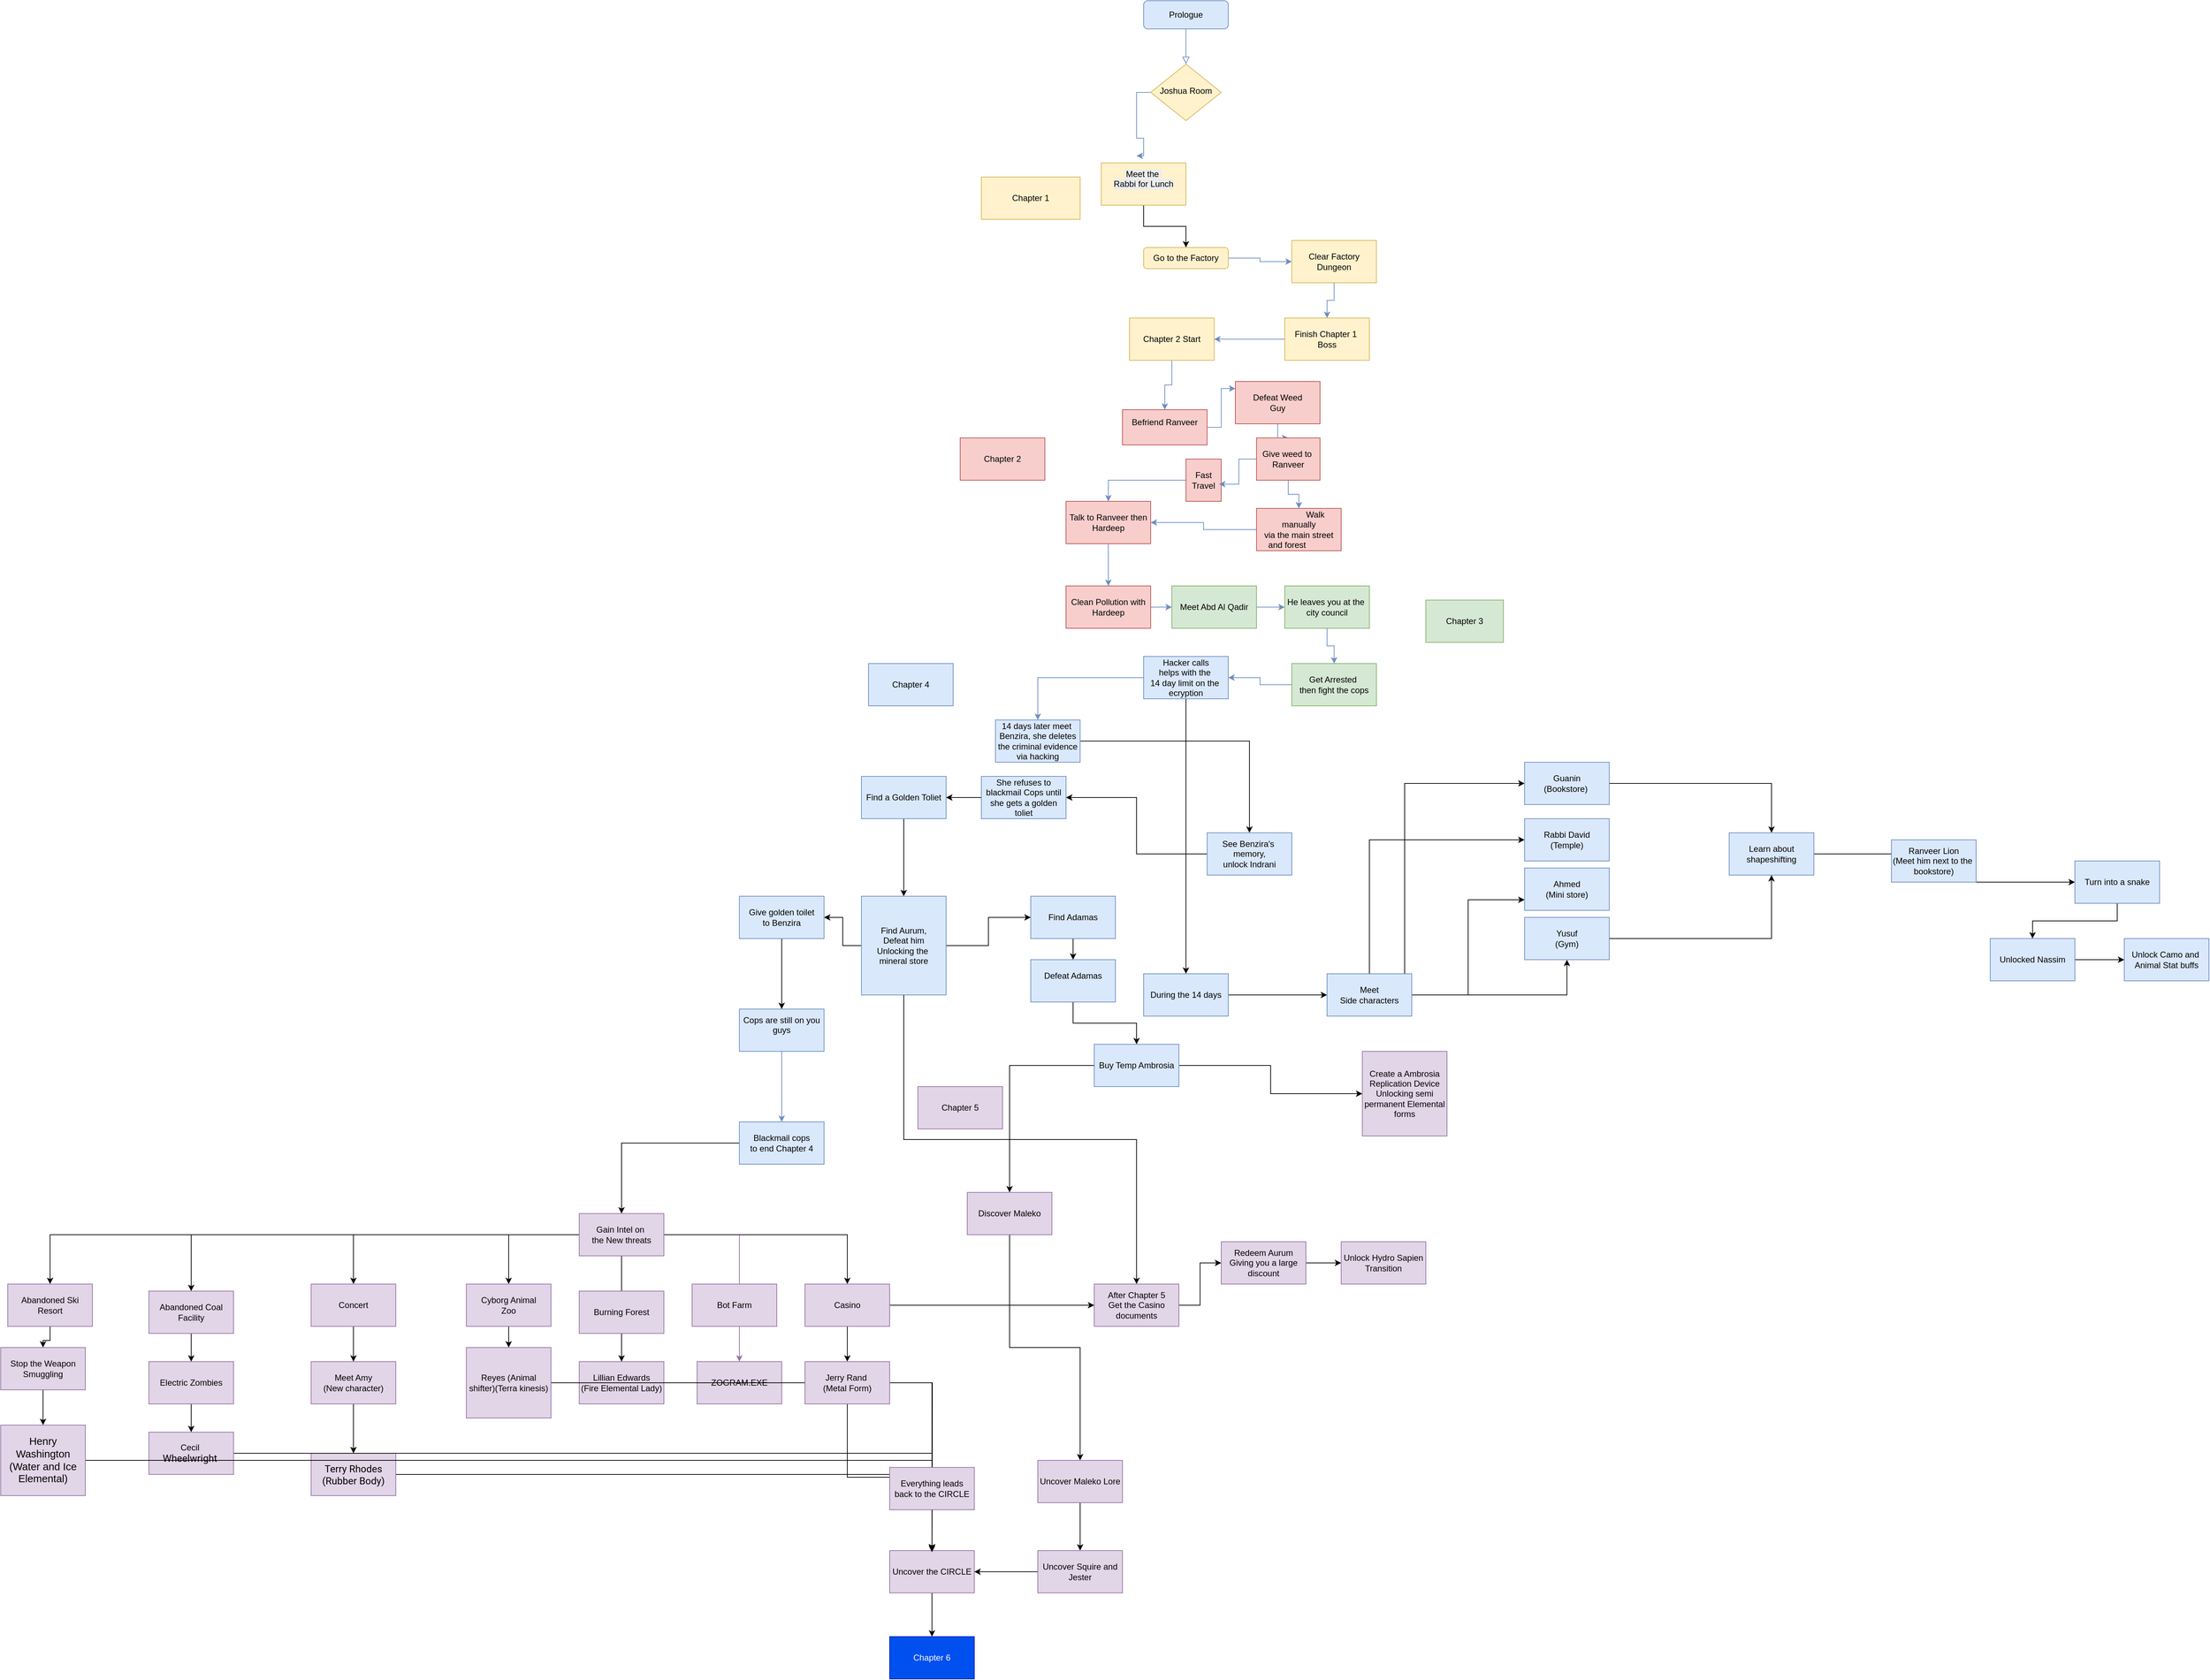 <mxfile version="26.2.9">
  <diagram id="C5RBs43oDa-KdzZeNtuy" name="Page-1">
    <mxGraphModel dx="3157" dy="782" grid="1" gridSize="10" guides="1" tooltips="1" connect="1" arrows="1" fold="1" page="1" pageScale="1" pageWidth="827" pageHeight="1169" math="0" shadow="0">
      <root>
        <mxCell id="WIyWlLk6GJQsqaUBKTNV-0" />
        <mxCell id="WIyWlLk6GJQsqaUBKTNV-1" parent="WIyWlLk6GJQsqaUBKTNV-0" />
        <mxCell id="WIyWlLk6GJQsqaUBKTNV-2" value="" style="rounded=0;html=1;jettySize=auto;orthogonalLoop=1;fontSize=11;endArrow=block;endFill=0;endSize=8;strokeWidth=1;shadow=0;labelBackgroundColor=none;edgeStyle=orthogonalEdgeStyle;fillColor=#dae8fc;strokeColor=#6c8ebf;" parent="WIyWlLk6GJQsqaUBKTNV-1" source="WIyWlLk6GJQsqaUBKTNV-3" target="WIyWlLk6GJQsqaUBKTNV-6" edge="1">
          <mxGeometry relative="1" as="geometry" />
        </mxCell>
        <mxCell id="WIyWlLk6GJQsqaUBKTNV-3" value="Prologue" style="rounded=1;whiteSpace=wrap;html=1;fontSize=12;glass=0;strokeWidth=1;shadow=0;fillColor=#dae8fc;strokeColor=#6c8ebf;" parent="WIyWlLk6GJQsqaUBKTNV-1" vertex="1">
          <mxGeometry x="160" y="80" width="120" height="40" as="geometry" />
        </mxCell>
        <mxCell id="cFMcKcCD4Te3fT23bWpL-0" style="edgeStyle=orthogonalEdgeStyle;rounded=0;orthogonalLoop=1;jettySize=auto;html=1;fillColor=#dae8fc;strokeColor=#6c8ebf;" edge="1" parent="WIyWlLk6GJQsqaUBKTNV-1" source="WIyWlLk6GJQsqaUBKTNV-6">
          <mxGeometry relative="1" as="geometry">
            <mxPoint x="150.0" y="300.0" as="targetPoint" />
            <Array as="points">
              <mxPoint x="150" y="210" />
              <mxPoint x="150" y="275" />
              <mxPoint x="160" y="275" />
              <mxPoint x="160" y="300" />
            </Array>
          </mxGeometry>
        </mxCell>
        <mxCell id="WIyWlLk6GJQsqaUBKTNV-6" value="Joshua Room" style="rhombus;whiteSpace=wrap;html=1;shadow=0;fontFamily=Helvetica;fontSize=12;align=center;strokeWidth=1;spacing=6;spacingTop=-4;fillColor=#fff2cc;strokeColor=#d6b656;" parent="WIyWlLk6GJQsqaUBKTNV-1" vertex="1">
          <mxGeometry x="170" y="170" width="100" height="80" as="geometry" />
        </mxCell>
        <mxCell id="cFMcKcCD4Te3fT23bWpL-4" style="edgeStyle=orthogonalEdgeStyle;rounded=0;orthogonalLoop=1;jettySize=auto;html=1;entryX=0;entryY=0.5;entryDx=0;entryDy=0;fillColor=#dae8fc;strokeColor=#6c8ebf;" edge="1" parent="WIyWlLk6GJQsqaUBKTNV-1" source="WIyWlLk6GJQsqaUBKTNV-11" target="cFMcKcCD4Te3fT23bWpL-3">
          <mxGeometry relative="1" as="geometry" />
        </mxCell>
        <mxCell id="WIyWlLk6GJQsqaUBKTNV-11" value="Go to the Factory" style="rounded=1;whiteSpace=wrap;html=1;fontSize=12;glass=0;strokeWidth=1;shadow=0;fillColor=#fff2cc;strokeColor=#d6b656;" parent="WIyWlLk6GJQsqaUBKTNV-1" vertex="1">
          <mxGeometry x="160" y="430" width="120" height="30" as="geometry" />
        </mxCell>
        <mxCell id="cFMcKcCD4Te3fT23bWpL-1" value="Chapter 1" style="rounded=0;whiteSpace=wrap;html=1;fillColor=#fff2cc;strokeColor=#d6b656;" vertex="1" parent="WIyWlLk6GJQsqaUBKTNV-1">
          <mxGeometry x="-70" y="330" width="140" height="60" as="geometry" />
        </mxCell>
        <mxCell id="cFMcKcCD4Te3fT23bWpL-6" style="edgeStyle=orthogonalEdgeStyle;rounded=0;orthogonalLoop=1;jettySize=auto;html=1;fillColor=#dae8fc;strokeColor=#6c8ebf;" edge="1" parent="WIyWlLk6GJQsqaUBKTNV-1" source="cFMcKcCD4Te3fT23bWpL-3" target="cFMcKcCD4Te3fT23bWpL-5">
          <mxGeometry relative="1" as="geometry" />
        </mxCell>
        <mxCell id="cFMcKcCD4Te3fT23bWpL-3" value="Clear Factory Dungeon" style="rounded=0;whiteSpace=wrap;html=1;fillColor=#fff2cc;strokeColor=#d6b656;" vertex="1" parent="WIyWlLk6GJQsqaUBKTNV-1">
          <mxGeometry x="370" y="420" width="120" height="60" as="geometry" />
        </mxCell>
        <mxCell id="cFMcKcCD4Te3fT23bWpL-7" style="edgeStyle=orthogonalEdgeStyle;rounded=0;orthogonalLoop=1;jettySize=auto;html=1;fillColor=#dae8fc;strokeColor=#6c8ebf;" edge="1" parent="WIyWlLk6GJQsqaUBKTNV-1" source="cFMcKcCD4Te3fT23bWpL-5" target="cFMcKcCD4Te3fT23bWpL-8">
          <mxGeometry relative="1" as="geometry">
            <mxPoint x="210" y="560" as="targetPoint" />
          </mxGeometry>
        </mxCell>
        <mxCell id="cFMcKcCD4Te3fT23bWpL-5" value="Finish Chapter 1&amp;nbsp;&lt;div&gt;Boss&lt;/div&gt;" style="rounded=0;whiteSpace=wrap;html=1;fillColor=#fff2cc;strokeColor=#d6b656;" vertex="1" parent="WIyWlLk6GJQsqaUBKTNV-1">
          <mxGeometry x="360" y="530" width="120" height="60" as="geometry" />
        </mxCell>
        <mxCell id="cFMcKcCD4Te3fT23bWpL-10" style="edgeStyle=orthogonalEdgeStyle;rounded=0;orthogonalLoop=1;jettySize=auto;html=1;exitX=0.5;exitY=1;exitDx=0;exitDy=0;fillColor=#dae8fc;strokeColor=#6c8ebf;" edge="1" parent="WIyWlLk6GJQsqaUBKTNV-1" source="cFMcKcCD4Te3fT23bWpL-8" target="cFMcKcCD4Te3fT23bWpL-9">
          <mxGeometry relative="1" as="geometry" />
        </mxCell>
        <mxCell id="cFMcKcCD4Te3fT23bWpL-8" value="Chapter 2 Start" style="rounded=0;whiteSpace=wrap;html=1;fillColor=#fff2cc;strokeColor=#d6b656;" vertex="1" parent="WIyWlLk6GJQsqaUBKTNV-1">
          <mxGeometry x="140" y="530" width="120" height="60" as="geometry" />
        </mxCell>
        <mxCell id="cFMcKcCD4Te3fT23bWpL-9" value="Befriend Ranveer&lt;div&gt;&lt;br&gt;&lt;/div&gt;" style="rounded=0;whiteSpace=wrap;html=1;fillColor=#f8cecc;strokeColor=#b85450;" vertex="1" parent="WIyWlLk6GJQsqaUBKTNV-1">
          <mxGeometry x="130" y="660" width="120" height="50" as="geometry" />
        </mxCell>
        <mxCell id="cFMcKcCD4Te3fT23bWpL-15" style="edgeStyle=orthogonalEdgeStyle;rounded=0;orthogonalLoop=1;jettySize=auto;html=1;fillColor=#dae8fc;strokeColor=#6c8ebf;" edge="1" parent="WIyWlLk6GJQsqaUBKTNV-1" source="cFMcKcCD4Te3fT23bWpL-11" target="cFMcKcCD4Te3fT23bWpL-13">
          <mxGeometry relative="1" as="geometry" />
        </mxCell>
        <mxCell id="cFMcKcCD4Te3fT23bWpL-11" value="Defeat Weed&lt;div&gt;Guy&lt;/div&gt;" style="rounded=0;whiteSpace=wrap;html=1;fillColor=#f8cecc;strokeColor=#b85450;" vertex="1" parent="WIyWlLk6GJQsqaUBKTNV-1">
          <mxGeometry x="290" y="620" width="120" height="60" as="geometry" />
        </mxCell>
        <mxCell id="cFMcKcCD4Te3fT23bWpL-12" style="edgeStyle=orthogonalEdgeStyle;rounded=0;orthogonalLoop=1;jettySize=auto;html=1;entryX=0;entryY=0.167;entryDx=0;entryDy=0;entryPerimeter=0;fillColor=#dae8fc;strokeColor=#6c8ebf;" edge="1" parent="WIyWlLk6GJQsqaUBKTNV-1" source="cFMcKcCD4Te3fT23bWpL-9" target="cFMcKcCD4Te3fT23bWpL-11">
          <mxGeometry relative="1" as="geometry" />
        </mxCell>
        <mxCell id="cFMcKcCD4Te3fT23bWpL-20" style="edgeStyle=orthogonalEdgeStyle;rounded=0;orthogonalLoop=1;jettySize=auto;html=1;exitX=0.5;exitY=1;exitDx=0;exitDy=0;fillColor=#dae8fc;strokeColor=#6c8ebf;" edge="1" parent="WIyWlLk6GJQsqaUBKTNV-1" source="cFMcKcCD4Te3fT23bWpL-13" target="cFMcKcCD4Te3fT23bWpL-18">
          <mxGeometry relative="1" as="geometry" />
        </mxCell>
        <mxCell id="cFMcKcCD4Te3fT23bWpL-13" value="Give weed to&amp;nbsp;&lt;div&gt;Ranveer&lt;/div&gt;" style="rounded=0;whiteSpace=wrap;html=1;fillColor=#f8cecc;strokeColor=#b85450;" vertex="1" parent="WIyWlLk6GJQsqaUBKTNV-1">
          <mxGeometry x="320" y="700" width="90" height="60" as="geometry" />
        </mxCell>
        <mxCell id="cFMcKcCD4Te3fT23bWpL-23" style="edgeStyle=orthogonalEdgeStyle;rounded=0;orthogonalLoop=1;jettySize=auto;html=1;entryX=0.5;entryY=0;entryDx=0;entryDy=0;fillColor=#dae8fc;strokeColor=#6c8ebf;" edge="1" parent="WIyWlLk6GJQsqaUBKTNV-1" source="cFMcKcCD4Te3fT23bWpL-16" target="cFMcKcCD4Te3fT23bWpL-22">
          <mxGeometry relative="1" as="geometry" />
        </mxCell>
        <mxCell id="cFMcKcCD4Te3fT23bWpL-16" value="Fast Travel" style="rounded=0;whiteSpace=wrap;html=1;fillColor=#f8cecc;strokeColor=#b85450;" vertex="1" parent="WIyWlLk6GJQsqaUBKTNV-1">
          <mxGeometry x="220" y="730" width="50" height="60" as="geometry" />
        </mxCell>
        <mxCell id="cFMcKcCD4Te3fT23bWpL-24" style="edgeStyle=orthogonalEdgeStyle;rounded=0;orthogonalLoop=1;jettySize=auto;html=1;fillColor=#dae8fc;strokeColor=#6c8ebf;" edge="1" parent="WIyWlLk6GJQsqaUBKTNV-1" source="cFMcKcCD4Te3fT23bWpL-18" target="cFMcKcCD4Te3fT23bWpL-22">
          <mxGeometry relative="1" as="geometry" />
        </mxCell>
        <mxCell id="cFMcKcCD4Te3fT23bWpL-18" value="&amp;nbsp; &amp;nbsp; &amp;nbsp; &amp;nbsp; &amp;nbsp; &amp;nbsp; &amp;nbsp; Walk manually&lt;div&gt;via the main street&lt;/div&gt;&lt;div&gt;and forest&amp;nbsp; &amp;nbsp; &amp;nbsp; &amp;nbsp; &amp;nbsp;&amp;nbsp;&lt;/div&gt;" style="rounded=0;whiteSpace=wrap;html=1;fillColor=#f8cecc;strokeColor=#b85450;" vertex="1" parent="WIyWlLk6GJQsqaUBKTNV-1">
          <mxGeometry x="320" y="800" width="120" height="60" as="geometry" />
        </mxCell>
        <mxCell id="cFMcKcCD4Te3fT23bWpL-21" style="edgeStyle=orthogonalEdgeStyle;rounded=0;orthogonalLoop=1;jettySize=auto;html=1;entryX=0.938;entryY=0.593;entryDx=0;entryDy=0;entryPerimeter=0;fillColor=#dae8fc;strokeColor=#6c8ebf;" edge="1" parent="WIyWlLk6GJQsqaUBKTNV-1" source="cFMcKcCD4Te3fT23bWpL-13" target="cFMcKcCD4Te3fT23bWpL-16">
          <mxGeometry relative="1" as="geometry" />
        </mxCell>
        <mxCell id="cFMcKcCD4Te3fT23bWpL-26" style="edgeStyle=orthogonalEdgeStyle;rounded=0;orthogonalLoop=1;jettySize=auto;html=1;fillColor=#dae8fc;strokeColor=#6c8ebf;" edge="1" parent="WIyWlLk6GJQsqaUBKTNV-1" source="cFMcKcCD4Te3fT23bWpL-22" target="cFMcKcCD4Te3fT23bWpL-25">
          <mxGeometry relative="1" as="geometry" />
        </mxCell>
        <mxCell id="cFMcKcCD4Te3fT23bWpL-22" value="Talk to Ranveer then Hardeep" style="rounded=0;whiteSpace=wrap;html=1;fillColor=#f8cecc;strokeColor=#b85450;" vertex="1" parent="WIyWlLk6GJQsqaUBKTNV-1">
          <mxGeometry x="50" y="790" width="120" height="60" as="geometry" />
        </mxCell>
        <mxCell id="cFMcKcCD4Te3fT23bWpL-28" style="edgeStyle=orthogonalEdgeStyle;rounded=0;orthogonalLoop=1;jettySize=auto;html=1;entryX=0;entryY=0.5;entryDx=0;entryDy=0;fillColor=#dae8fc;strokeColor=#6c8ebf;" edge="1" parent="WIyWlLk6GJQsqaUBKTNV-1" source="cFMcKcCD4Te3fT23bWpL-25" target="cFMcKcCD4Te3fT23bWpL-27">
          <mxGeometry relative="1" as="geometry" />
        </mxCell>
        <mxCell id="cFMcKcCD4Te3fT23bWpL-25" value="Clean Pollution with Hardeep" style="rounded=0;whiteSpace=wrap;html=1;fillColor=#f8cecc;strokeColor=#b85450;" vertex="1" parent="WIyWlLk6GJQsqaUBKTNV-1">
          <mxGeometry x="50" y="910" width="120" height="60" as="geometry" />
        </mxCell>
        <mxCell id="cFMcKcCD4Te3fT23bWpL-30" style="edgeStyle=orthogonalEdgeStyle;rounded=0;orthogonalLoop=1;jettySize=auto;html=1;entryX=0;entryY=0.5;entryDx=0;entryDy=0;fillColor=#dae8fc;strokeColor=#6c8ebf;" edge="1" parent="WIyWlLk6GJQsqaUBKTNV-1" source="cFMcKcCD4Te3fT23bWpL-27" target="cFMcKcCD4Te3fT23bWpL-29">
          <mxGeometry relative="1" as="geometry" />
        </mxCell>
        <mxCell id="cFMcKcCD4Te3fT23bWpL-27" value="Meet Abd Al Qadir" style="rounded=0;whiteSpace=wrap;html=1;fillColor=#d5e8d4;strokeColor=#82b366;" vertex="1" parent="WIyWlLk6GJQsqaUBKTNV-1">
          <mxGeometry x="200" y="910" width="120" height="60" as="geometry" />
        </mxCell>
        <mxCell id="cFMcKcCD4Te3fT23bWpL-32" style="edgeStyle=orthogonalEdgeStyle;rounded=0;orthogonalLoop=1;jettySize=auto;html=1;fillColor=#dae8fc;strokeColor=#6c8ebf;" edge="1" parent="WIyWlLk6GJQsqaUBKTNV-1" source="cFMcKcCD4Te3fT23bWpL-29" target="cFMcKcCD4Te3fT23bWpL-31">
          <mxGeometry relative="1" as="geometry" />
        </mxCell>
        <mxCell id="cFMcKcCD4Te3fT23bWpL-29" value="He leaves you at the&amp;nbsp;&lt;div&gt;city council&lt;/div&gt;" style="rounded=0;whiteSpace=wrap;html=1;fillColor=#d5e8d4;strokeColor=#82b366;" vertex="1" parent="WIyWlLk6GJQsqaUBKTNV-1">
          <mxGeometry x="360" y="910" width="120" height="60" as="geometry" />
        </mxCell>
        <mxCell id="cFMcKcCD4Te3fT23bWpL-34" style="edgeStyle=orthogonalEdgeStyle;rounded=0;orthogonalLoop=1;jettySize=auto;html=1;fillColor=#dae8fc;strokeColor=#6c8ebf;" edge="1" parent="WIyWlLk6GJQsqaUBKTNV-1" source="cFMcKcCD4Te3fT23bWpL-31" target="cFMcKcCD4Te3fT23bWpL-33">
          <mxGeometry relative="1" as="geometry" />
        </mxCell>
        <mxCell id="cFMcKcCD4Te3fT23bWpL-31" value="Get Arrested&amp;nbsp;&lt;div&gt;then fight the cops&lt;/div&gt;" style="rounded=0;whiteSpace=wrap;html=1;fillColor=#d5e8d4;strokeColor=#82b366;" vertex="1" parent="WIyWlLk6GJQsqaUBKTNV-1">
          <mxGeometry x="370" y="1020" width="120" height="60" as="geometry" />
        </mxCell>
        <mxCell id="cFMcKcCD4Te3fT23bWpL-36" style="edgeStyle=orthogonalEdgeStyle;rounded=0;orthogonalLoop=1;jettySize=auto;html=1;fillColor=#dae8fc;strokeColor=#6c8ebf;" edge="1" parent="WIyWlLk6GJQsqaUBKTNV-1" source="cFMcKcCD4Te3fT23bWpL-33" target="cFMcKcCD4Te3fT23bWpL-35">
          <mxGeometry relative="1" as="geometry" />
        </mxCell>
        <mxCell id="cFMcKcCD4Te3fT23bWpL-73" style="edgeStyle=orthogonalEdgeStyle;rounded=0;orthogonalLoop=1;jettySize=auto;html=1;" edge="1" parent="WIyWlLk6GJQsqaUBKTNV-1" source="cFMcKcCD4Te3fT23bWpL-33" target="cFMcKcCD4Te3fT23bWpL-70">
          <mxGeometry relative="1" as="geometry" />
        </mxCell>
        <mxCell id="cFMcKcCD4Te3fT23bWpL-33" value="Hacker calls&lt;div&gt;helps with the&amp;nbsp;&lt;/div&gt;&lt;div&gt;14 day limit on the&amp;nbsp;&lt;/div&gt;&lt;div&gt;ecryption&lt;/div&gt;" style="rounded=0;whiteSpace=wrap;html=1;fillColor=#dae8fc;strokeColor=#6c8ebf;" vertex="1" parent="WIyWlLk6GJQsqaUBKTNV-1">
          <mxGeometry x="160" y="1010" width="120" height="60" as="geometry" />
        </mxCell>
        <mxCell id="cFMcKcCD4Te3fT23bWpL-66" style="edgeStyle=orthogonalEdgeStyle;rounded=0;orthogonalLoop=1;jettySize=auto;html=1;entryX=0.5;entryY=0;entryDx=0;entryDy=0;" edge="1" parent="WIyWlLk6GJQsqaUBKTNV-1" source="cFMcKcCD4Te3fT23bWpL-35" target="cFMcKcCD4Te3fT23bWpL-65">
          <mxGeometry relative="1" as="geometry" />
        </mxCell>
        <mxCell id="cFMcKcCD4Te3fT23bWpL-35" value="14 days later meet&amp;nbsp;&lt;div&gt;Benzira, she deletes&lt;/div&gt;&lt;div&gt;the criminal evidence via hacking&lt;/div&gt;" style="rounded=0;whiteSpace=wrap;html=1;fillColor=#dae8fc;strokeColor=#6c8ebf;" vertex="1" parent="WIyWlLk6GJQsqaUBKTNV-1">
          <mxGeometry x="-50" y="1100" width="120" height="60" as="geometry" />
        </mxCell>
        <mxCell id="cFMcKcCD4Te3fT23bWpL-40" style="edgeStyle=orthogonalEdgeStyle;rounded=0;orthogonalLoop=1;jettySize=auto;html=1;fillColor=#dae8fc;strokeColor=#6c8ebf;" edge="1" parent="WIyWlLk6GJQsqaUBKTNV-1" source="cFMcKcCD4Te3fT23bWpL-37" target="cFMcKcCD4Te3fT23bWpL-39">
          <mxGeometry relative="1" as="geometry" />
        </mxCell>
        <mxCell id="cFMcKcCD4Te3fT23bWpL-37" value="Cops are still on you guys&lt;div&gt;&lt;br&gt;&lt;/div&gt;" style="rounded=0;whiteSpace=wrap;html=1;fillColor=#dae8fc;strokeColor=#6c8ebf;" vertex="1" parent="WIyWlLk6GJQsqaUBKTNV-1">
          <mxGeometry x="-413" y="1510" width="120" height="60" as="geometry" />
        </mxCell>
        <mxCell id="cFMcKcCD4Te3fT23bWpL-64" style="edgeStyle=orthogonalEdgeStyle;rounded=0;orthogonalLoop=1;jettySize=auto;html=1;" edge="1" parent="WIyWlLk6GJQsqaUBKTNV-1" source="cFMcKcCD4Te3fT23bWpL-39" target="cFMcKcCD4Te3fT23bWpL-62">
          <mxGeometry relative="1" as="geometry" />
        </mxCell>
        <mxCell id="cFMcKcCD4Te3fT23bWpL-39" value="Blackmail cops&lt;div&gt;to end Chapter 4&lt;/div&gt;" style="rounded=0;whiteSpace=wrap;html=1;fillColor=#dae8fc;strokeColor=#6c8ebf;" vertex="1" parent="WIyWlLk6GJQsqaUBKTNV-1">
          <mxGeometry x="-413" y="1670" width="120" height="60" as="geometry" />
        </mxCell>
        <mxCell id="cFMcKcCD4Te3fT23bWpL-41" value="Chapter 4" style="rounded=0;whiteSpace=wrap;html=1;fillColor=#dae8fc;strokeColor=#6c8ebf;" vertex="1" parent="WIyWlLk6GJQsqaUBKTNV-1">
          <mxGeometry x="-230" y="1020" width="120" height="60" as="geometry" />
        </mxCell>
        <mxCell id="cFMcKcCD4Te3fT23bWpL-45" style="edgeStyle=orthogonalEdgeStyle;rounded=0;orthogonalLoop=1;jettySize=auto;html=1;" edge="1" parent="WIyWlLk6GJQsqaUBKTNV-1" source="cFMcKcCD4Te3fT23bWpL-42" target="cFMcKcCD4Te3fT23bWpL-44">
          <mxGeometry relative="1" as="geometry" />
        </mxCell>
        <mxCell id="cFMcKcCD4Te3fT23bWpL-42" value="Find a Golden Toliet" style="rounded=0;whiteSpace=wrap;html=1;fillColor=#dae8fc;strokeColor=#6c8ebf;" vertex="1" parent="WIyWlLk6GJQsqaUBKTNV-1">
          <mxGeometry x="-240" y="1180" width="120" height="60" as="geometry" />
        </mxCell>
        <mxCell id="cFMcKcCD4Te3fT23bWpL-47" style="edgeStyle=orthogonalEdgeStyle;rounded=0;orthogonalLoop=1;jettySize=auto;html=1;" edge="1" parent="WIyWlLk6GJQsqaUBKTNV-1" source="cFMcKcCD4Te3fT23bWpL-44" target="cFMcKcCD4Te3fT23bWpL-48">
          <mxGeometry relative="1" as="geometry">
            <mxPoint x="20.0" y="1430.0" as="targetPoint" />
          </mxGeometry>
        </mxCell>
        <mxCell id="cFMcKcCD4Te3fT23bWpL-49" style="edgeStyle=orthogonalEdgeStyle;rounded=0;orthogonalLoop=1;jettySize=auto;html=1;entryX=0;entryY=0.5;entryDx=0;entryDy=0;" edge="1" parent="WIyWlLk6GJQsqaUBKTNV-1" source="cFMcKcCD4Te3fT23bWpL-44" target="cFMcKcCD4Te3fT23bWpL-46">
          <mxGeometry relative="1" as="geometry" />
        </mxCell>
        <mxCell id="cFMcKcCD4Te3fT23bWpL-44" value="Find Aurum,&lt;div&gt;Defeat him&lt;/div&gt;&lt;div&gt;&lt;div&gt;Unlocking the&amp;nbsp;&lt;/div&gt;&lt;div&gt;mineral store&lt;/div&gt;&lt;/div&gt;" style="rounded=0;whiteSpace=wrap;html=1;fillColor=#dae8fc;strokeColor=#6c8ebf;" vertex="1" parent="WIyWlLk6GJQsqaUBKTNV-1">
          <mxGeometry x="-240" y="1350" width="120" height="140" as="geometry" />
        </mxCell>
        <mxCell id="cFMcKcCD4Te3fT23bWpL-51" style="edgeStyle=orthogonalEdgeStyle;rounded=0;orthogonalLoop=1;jettySize=auto;html=1;" edge="1" parent="WIyWlLk6GJQsqaUBKTNV-1" source="cFMcKcCD4Te3fT23bWpL-46" target="cFMcKcCD4Te3fT23bWpL-50">
          <mxGeometry relative="1" as="geometry" />
        </mxCell>
        <mxCell id="cFMcKcCD4Te3fT23bWpL-46" value="Find Adamas" style="rounded=0;whiteSpace=wrap;html=1;fillColor=#dae8fc;strokeColor=#6c8ebf;" vertex="1" parent="WIyWlLk6GJQsqaUBKTNV-1">
          <mxGeometry y="1350" width="120" height="60" as="geometry" />
        </mxCell>
        <mxCell id="cFMcKcCD4Te3fT23bWpL-57" style="edgeStyle=orthogonalEdgeStyle;rounded=0;orthogonalLoop=1;jettySize=auto;html=1;entryX=0.5;entryY=0;entryDx=0;entryDy=0;" edge="1" parent="WIyWlLk6GJQsqaUBKTNV-1" source="cFMcKcCD4Te3fT23bWpL-48" target="cFMcKcCD4Te3fT23bWpL-37">
          <mxGeometry relative="1" as="geometry" />
        </mxCell>
        <mxCell id="cFMcKcCD4Te3fT23bWpL-48" value="Give golden toilet&lt;div&gt;to Benzira&lt;/div&gt;" style="rounded=0;whiteSpace=wrap;html=1;fillColor=#dae8fc;strokeColor=#6c8ebf;" vertex="1" parent="WIyWlLk6GJQsqaUBKTNV-1">
          <mxGeometry x="-413.0" y="1350.0" width="120" height="60" as="geometry" />
        </mxCell>
        <mxCell id="cFMcKcCD4Te3fT23bWpL-94" style="edgeStyle=orthogonalEdgeStyle;rounded=0;orthogonalLoop=1;jettySize=auto;html=1;exitX=0.5;exitY=1;exitDx=0;exitDy=0;" edge="1" parent="WIyWlLk6GJQsqaUBKTNV-1" source="cFMcKcCD4Te3fT23bWpL-44" target="cFMcKcCD4Te3fT23bWpL-93">
          <mxGeometry relative="1" as="geometry" />
        </mxCell>
        <mxCell id="cFMcKcCD4Te3fT23bWpL-102" style="edgeStyle=orthogonalEdgeStyle;rounded=0;orthogonalLoop=1;jettySize=auto;html=1;" edge="1" parent="WIyWlLk6GJQsqaUBKTNV-1" source="cFMcKcCD4Te3fT23bWpL-50" target="cFMcKcCD4Te3fT23bWpL-95">
          <mxGeometry relative="1" as="geometry" />
        </mxCell>
        <mxCell id="cFMcKcCD4Te3fT23bWpL-50" value="Defeat Adamas&lt;div&gt;&lt;br&gt;&lt;/div&gt;" style="rounded=0;whiteSpace=wrap;html=1;fillColor=#dae8fc;strokeColor=#6c8ebf;" vertex="1" parent="WIyWlLk6GJQsqaUBKTNV-1">
          <mxGeometry y="1440" width="120" height="60" as="geometry" />
        </mxCell>
        <mxCell id="cFMcKcCD4Te3fT23bWpL-53" style="edgeStyle=orthogonalEdgeStyle;rounded=0;orthogonalLoop=1;jettySize=auto;html=1;" edge="1" parent="WIyWlLk6GJQsqaUBKTNV-1" source="cFMcKcCD4Te3fT23bWpL-52" target="WIyWlLk6GJQsqaUBKTNV-11">
          <mxGeometry relative="1" as="geometry" />
        </mxCell>
        <mxCell id="cFMcKcCD4Te3fT23bWpL-52" value="&#xa;&lt;span style=&quot;color: rgb(0, 0, 0); font-family: Helvetica; font-size: 12px; font-style: normal; font-variant-ligatures: normal; font-variant-caps: normal; font-weight: 400; letter-spacing: normal; orphans: 2; text-align: center; text-indent: 0px; text-transform: none; widows: 2; word-spacing: 0px; -webkit-text-stroke-width: 0px; white-space: normal; background-color: rgb(236, 236, 236); text-decoration-thickness: initial; text-decoration-style: initial; text-decoration-color: initial; display: inline !important; float: none;&quot;&gt;Meet the&amp;nbsp;&lt;/span&gt;&lt;div style=&quot;forced-color-adjust: none; color: rgb(0, 0, 0); font-family: Helvetica; font-size: 12px; font-style: normal; font-variant-ligatures: normal; font-variant-caps: normal; font-weight: 400; letter-spacing: normal; orphans: 2; text-align: center; text-indent: 0px; text-transform: none; widows: 2; word-spacing: 0px; -webkit-text-stroke-width: 0px; white-space: normal; background-color: rgb(236, 236, 236); text-decoration-thickness: initial; text-decoration-style: initial; text-decoration-color: initial;&quot;&gt;Rabbi for Lunch&lt;/div&gt;&#xa;&#xa;" style="rounded=0;whiteSpace=wrap;html=1;fillColor=#fff2cc;strokeColor=#d6b656;" vertex="1" parent="WIyWlLk6GJQsqaUBKTNV-1">
          <mxGeometry x="100" y="310" width="120" height="60" as="geometry" />
        </mxCell>
        <mxCell id="cFMcKcCD4Te3fT23bWpL-54" value="Chapter 3" style="rounded=0;whiteSpace=wrap;html=1;fillColor=#d5e8d4;strokeColor=#82b366;" vertex="1" parent="WIyWlLk6GJQsqaUBKTNV-1">
          <mxGeometry x="560" y="930" width="110" height="60" as="geometry" />
        </mxCell>
        <mxCell id="cFMcKcCD4Te3fT23bWpL-55" value="Chapter 2" style="rounded=0;whiteSpace=wrap;html=1;fillColor=#f8cecc;strokeColor=#b85450;" vertex="1" parent="WIyWlLk6GJQsqaUBKTNV-1">
          <mxGeometry x="-100" y="700" width="120" height="60" as="geometry" />
        </mxCell>
        <mxCell id="cFMcKcCD4Te3fT23bWpL-60" style="edgeStyle=orthogonalEdgeStyle;rounded=0;orthogonalLoop=1;jettySize=auto;html=1;" edge="1" parent="WIyWlLk6GJQsqaUBKTNV-1" source="cFMcKcCD4Te3fT23bWpL-58" target="cFMcKcCD4Te3fT23bWpL-42">
          <mxGeometry relative="1" as="geometry" />
        </mxCell>
        <mxCell id="cFMcKcCD4Te3fT23bWpL-58" value="She refuses to&lt;div&gt;blackmail Cops until&lt;/div&gt;&lt;div&gt;she gets a golden toliet&lt;/div&gt;" style="whiteSpace=wrap;html=1;fillColor=#dae8fc;strokeColor=#6c8ebf;" vertex="1" parent="WIyWlLk6GJQsqaUBKTNV-1">
          <mxGeometry x="-70" y="1180" width="120" height="60" as="geometry" />
        </mxCell>
        <mxCell id="cFMcKcCD4Te3fT23bWpL-61" value="Chapter 5" style="rounded=0;whiteSpace=wrap;html=1;fillColor=#e1d5e7;strokeColor=#9673a6;" vertex="1" parent="WIyWlLk6GJQsqaUBKTNV-1">
          <mxGeometry x="-160" y="1620" width="120" height="60" as="geometry" />
        </mxCell>
        <mxCell id="cFMcKcCD4Te3fT23bWpL-110" style="edgeStyle=orthogonalEdgeStyle;rounded=0;orthogonalLoop=1;jettySize=auto;html=1;fillColor=#e1d5e7;strokeColor=#9673a6;" edge="1" parent="WIyWlLk6GJQsqaUBKTNV-1" source="cFMcKcCD4Te3fT23bWpL-62" target="cFMcKcCD4Te3fT23bWpL-109">
          <mxGeometry relative="1" as="geometry" />
        </mxCell>
        <mxCell id="cFMcKcCD4Te3fT23bWpL-116" style="edgeStyle=orthogonalEdgeStyle;rounded=0;orthogonalLoop=1;jettySize=auto;html=1;entryX=0.5;entryY=0;entryDx=0;entryDy=0;" edge="1" parent="WIyWlLk6GJQsqaUBKTNV-1" source="cFMcKcCD4Te3fT23bWpL-62" target="cFMcKcCD4Te3fT23bWpL-115">
          <mxGeometry relative="1" as="geometry" />
        </mxCell>
        <mxCell id="cFMcKcCD4Te3fT23bWpL-118" style="edgeStyle=orthogonalEdgeStyle;rounded=0;orthogonalLoop=1;jettySize=auto;html=1;" edge="1" parent="WIyWlLk6GJQsqaUBKTNV-1" source="cFMcKcCD4Te3fT23bWpL-62" target="cFMcKcCD4Te3fT23bWpL-117">
          <mxGeometry relative="1" as="geometry" />
        </mxCell>
        <mxCell id="cFMcKcCD4Te3fT23bWpL-124" style="edgeStyle=orthogonalEdgeStyle;rounded=0;orthogonalLoop=1;jettySize=auto;html=1;" edge="1" parent="WIyWlLk6GJQsqaUBKTNV-1" source="cFMcKcCD4Te3fT23bWpL-62" target="cFMcKcCD4Te3fT23bWpL-123">
          <mxGeometry relative="1" as="geometry" />
        </mxCell>
        <mxCell id="cFMcKcCD4Te3fT23bWpL-129" style="edgeStyle=orthogonalEdgeStyle;rounded=0;orthogonalLoop=1;jettySize=auto;html=1;" edge="1" parent="WIyWlLk6GJQsqaUBKTNV-1" source="cFMcKcCD4Te3fT23bWpL-62" target="cFMcKcCD4Te3fT23bWpL-128">
          <mxGeometry relative="1" as="geometry" />
        </mxCell>
        <mxCell id="cFMcKcCD4Te3fT23bWpL-135" style="edgeStyle=orthogonalEdgeStyle;rounded=0;orthogonalLoop=1;jettySize=auto;html=1;" edge="1" parent="WIyWlLk6GJQsqaUBKTNV-1" source="cFMcKcCD4Te3fT23bWpL-62" target="cFMcKcCD4Te3fT23bWpL-134">
          <mxGeometry relative="1" as="geometry" />
        </mxCell>
        <mxCell id="cFMcKcCD4Te3fT23bWpL-139" style="edgeStyle=orthogonalEdgeStyle;rounded=0;orthogonalLoop=1;jettySize=auto;html=1;exitX=0;exitY=0.5;exitDx=0;exitDy=0;" edge="1" parent="WIyWlLk6GJQsqaUBKTNV-1" source="cFMcKcCD4Te3fT23bWpL-62" target="cFMcKcCD4Te3fT23bWpL-138">
          <mxGeometry relative="1" as="geometry" />
        </mxCell>
        <mxCell id="cFMcKcCD4Te3fT23bWpL-62" value="Gain Intel on&amp;nbsp;&lt;div&gt;the New threats&lt;/div&gt;" style="rounded=0;whiteSpace=wrap;html=1;fillColor=#e1d5e7;strokeColor=#9673a6;" vertex="1" parent="WIyWlLk6GJQsqaUBKTNV-1">
          <mxGeometry x="-640" y="1800" width="120" height="60" as="geometry" />
        </mxCell>
        <mxCell id="cFMcKcCD4Te3fT23bWpL-68" style="edgeStyle=orthogonalEdgeStyle;rounded=0;orthogonalLoop=1;jettySize=auto;html=1;entryX=1;entryY=0.5;entryDx=0;entryDy=0;" edge="1" parent="WIyWlLk6GJQsqaUBKTNV-1" source="cFMcKcCD4Te3fT23bWpL-65" target="cFMcKcCD4Te3fT23bWpL-58">
          <mxGeometry relative="1" as="geometry" />
        </mxCell>
        <mxCell id="cFMcKcCD4Te3fT23bWpL-65" value="See Benzira&#39;s&amp;nbsp;&lt;div&gt;memory,&lt;/div&gt;&lt;div&gt;unlock Indrani&lt;/div&gt;" style="rounded=0;whiteSpace=wrap;html=1;fillColor=#dae8fc;strokeColor=#6c8ebf;" vertex="1" parent="WIyWlLk6GJQsqaUBKTNV-1">
          <mxGeometry x="250" y="1260" width="120" height="60" as="geometry" />
        </mxCell>
        <mxCell id="cFMcKcCD4Te3fT23bWpL-74" style="edgeStyle=orthogonalEdgeStyle;rounded=0;orthogonalLoop=1;jettySize=auto;html=1;" edge="1" parent="WIyWlLk6GJQsqaUBKTNV-1" source="cFMcKcCD4Te3fT23bWpL-70" target="cFMcKcCD4Te3fT23bWpL-71">
          <mxGeometry relative="1" as="geometry" />
        </mxCell>
        <mxCell id="cFMcKcCD4Te3fT23bWpL-70" value="During the 14 days" style="rounded=0;whiteSpace=wrap;html=1;fillColor=#dae8fc;strokeColor=#6c8ebf;" vertex="1" parent="WIyWlLk6GJQsqaUBKTNV-1">
          <mxGeometry x="160" y="1460" width="120" height="60" as="geometry" />
        </mxCell>
        <mxCell id="cFMcKcCD4Te3fT23bWpL-78" style="edgeStyle=orthogonalEdgeStyle;rounded=0;orthogonalLoop=1;jettySize=auto;html=1;" edge="1" parent="WIyWlLk6GJQsqaUBKTNV-1" source="cFMcKcCD4Te3fT23bWpL-71" target="cFMcKcCD4Te3fT23bWpL-76">
          <mxGeometry relative="1" as="geometry">
            <Array as="points">
              <mxPoint x="480" y="1340" />
              <mxPoint x="480" y="1340" />
            </Array>
          </mxGeometry>
        </mxCell>
        <mxCell id="cFMcKcCD4Te3fT23bWpL-79" style="edgeStyle=orthogonalEdgeStyle;rounded=0;orthogonalLoop=1;jettySize=auto;html=1;" edge="1" parent="WIyWlLk6GJQsqaUBKTNV-1" source="cFMcKcCD4Te3fT23bWpL-71" target="cFMcKcCD4Te3fT23bWpL-77">
          <mxGeometry relative="1" as="geometry" />
        </mxCell>
        <mxCell id="cFMcKcCD4Te3fT23bWpL-80" style="edgeStyle=orthogonalEdgeStyle;rounded=0;orthogonalLoop=1;jettySize=auto;html=1;entryX=0;entryY=0.5;entryDx=0;entryDy=0;" edge="1" parent="WIyWlLk6GJQsqaUBKTNV-1" source="cFMcKcCD4Te3fT23bWpL-71" target="cFMcKcCD4Te3fT23bWpL-75">
          <mxGeometry relative="1" as="geometry">
            <Array as="points">
              <mxPoint x="530" y="1190" />
              <mxPoint x="590" y="1190" />
            </Array>
          </mxGeometry>
        </mxCell>
        <mxCell id="cFMcKcCD4Te3fT23bWpL-82" style="edgeStyle=orthogonalEdgeStyle;rounded=0;orthogonalLoop=1;jettySize=auto;html=1;entryX=0;entryY=0.75;entryDx=0;entryDy=0;" edge="1" parent="WIyWlLk6GJQsqaUBKTNV-1" source="cFMcKcCD4Te3fT23bWpL-71" target="cFMcKcCD4Te3fT23bWpL-81">
          <mxGeometry relative="1" as="geometry" />
        </mxCell>
        <mxCell id="cFMcKcCD4Te3fT23bWpL-71" value="Meet&lt;div&gt;Side characters&lt;/div&gt;" style="rounded=0;whiteSpace=wrap;html=1;fillColor=#dae8fc;strokeColor=#6c8ebf;" vertex="1" parent="WIyWlLk6GJQsqaUBKTNV-1">
          <mxGeometry x="420" y="1460" width="120" height="60" as="geometry" />
        </mxCell>
        <mxCell id="cFMcKcCD4Te3fT23bWpL-84" style="edgeStyle=orthogonalEdgeStyle;rounded=0;orthogonalLoop=1;jettySize=auto;html=1;" edge="1" parent="WIyWlLk6GJQsqaUBKTNV-1" source="cFMcKcCD4Te3fT23bWpL-75" target="cFMcKcCD4Te3fT23bWpL-83">
          <mxGeometry relative="1" as="geometry" />
        </mxCell>
        <mxCell id="cFMcKcCD4Te3fT23bWpL-75" value="Guanin&lt;div&gt;(Bookstore)&amp;nbsp;&lt;/div&gt;" style="rounded=0;whiteSpace=wrap;html=1;fillColor=#dae8fc;strokeColor=#6c8ebf;" vertex="1" parent="WIyWlLk6GJQsqaUBKTNV-1">
          <mxGeometry x="700" y="1160" width="120" height="60" as="geometry" />
        </mxCell>
        <mxCell id="cFMcKcCD4Te3fT23bWpL-76" value="Rabbi David&lt;div&gt;(Temple)&lt;/div&gt;" style="rounded=0;whiteSpace=wrap;html=1;fillColor=#dae8fc;strokeColor=#6c8ebf;" vertex="1" parent="WIyWlLk6GJQsqaUBKTNV-1">
          <mxGeometry x="700" y="1240" width="120" height="60" as="geometry" />
        </mxCell>
        <mxCell id="cFMcKcCD4Te3fT23bWpL-85" style="edgeStyle=orthogonalEdgeStyle;rounded=0;orthogonalLoop=1;jettySize=auto;html=1;" edge="1" parent="WIyWlLk6GJQsqaUBKTNV-1" source="cFMcKcCD4Te3fT23bWpL-77" target="cFMcKcCD4Te3fT23bWpL-83">
          <mxGeometry relative="1" as="geometry" />
        </mxCell>
        <mxCell id="cFMcKcCD4Te3fT23bWpL-77" value="Yusuf&lt;div&gt;(Gym)&lt;/div&gt;" style="rounded=0;whiteSpace=wrap;html=1;fillColor=#dae8fc;strokeColor=#6c8ebf;" vertex="1" parent="WIyWlLk6GJQsqaUBKTNV-1">
          <mxGeometry x="700" y="1380" width="120" height="60" as="geometry" />
        </mxCell>
        <mxCell id="cFMcKcCD4Te3fT23bWpL-81" value="Ahmed&lt;div&gt;(Mini store)&lt;/div&gt;" style="rounded=0;whiteSpace=wrap;html=1;fillColor=#dae8fc;strokeColor=#6c8ebf;" vertex="1" parent="WIyWlLk6GJQsqaUBKTNV-1">
          <mxGeometry x="700" y="1310" width="120" height="60" as="geometry" />
        </mxCell>
        <mxCell id="cFMcKcCD4Te3fT23bWpL-87" style="edgeStyle=orthogonalEdgeStyle;rounded=0;orthogonalLoop=1;jettySize=auto;html=1;" edge="1" parent="WIyWlLk6GJQsqaUBKTNV-1" source="cFMcKcCD4Te3fT23bWpL-83" target="cFMcKcCD4Te3fT23bWpL-86">
          <mxGeometry relative="1" as="geometry" />
        </mxCell>
        <mxCell id="cFMcKcCD4Te3fT23bWpL-83" value="Learn about shapeshifting" style="rounded=0;whiteSpace=wrap;html=1;fillColor=#dae8fc;strokeColor=#6c8ebf;" vertex="1" parent="WIyWlLk6GJQsqaUBKTNV-1">
          <mxGeometry x="990" y="1260" width="120" height="60" as="geometry" />
        </mxCell>
        <mxCell id="cFMcKcCD4Te3fT23bWpL-89" style="edgeStyle=orthogonalEdgeStyle;rounded=0;orthogonalLoop=1;jettySize=auto;html=1;" edge="1" parent="WIyWlLk6GJQsqaUBKTNV-1" source="cFMcKcCD4Te3fT23bWpL-86" target="cFMcKcCD4Te3fT23bWpL-88">
          <mxGeometry relative="1" as="geometry" />
        </mxCell>
        <mxCell id="cFMcKcCD4Te3fT23bWpL-86" value="Turn into a snake" style="rounded=0;whiteSpace=wrap;html=1;fillColor=#dae8fc;strokeColor=#6c8ebf;" vertex="1" parent="WIyWlLk6GJQsqaUBKTNV-1">
          <mxGeometry x="1480" y="1300" width="120" height="60" as="geometry" />
        </mxCell>
        <mxCell id="cFMcKcCD4Te3fT23bWpL-92" style="edgeStyle=orthogonalEdgeStyle;rounded=0;orthogonalLoop=1;jettySize=auto;html=1;" edge="1" parent="WIyWlLk6GJQsqaUBKTNV-1" source="cFMcKcCD4Te3fT23bWpL-88" target="cFMcKcCD4Te3fT23bWpL-91">
          <mxGeometry relative="1" as="geometry" />
        </mxCell>
        <mxCell id="cFMcKcCD4Te3fT23bWpL-88" value="Unlocked Nassim" style="rounded=0;whiteSpace=wrap;html=1;fillColor=#dae8fc;strokeColor=#6c8ebf;" vertex="1" parent="WIyWlLk6GJQsqaUBKTNV-1">
          <mxGeometry x="1360" y="1410" width="120" height="60" as="geometry" />
        </mxCell>
        <mxCell id="cFMcKcCD4Te3fT23bWpL-90" value="Ranveer Lion&lt;div&gt;(Meet him next to the&amp;nbsp;&lt;/div&gt;&lt;div&gt;bookstore)&lt;/div&gt;" style="rounded=0;whiteSpace=wrap;html=1;fillColor=#dae8fc;strokeColor=#6c8ebf;" vertex="1" parent="WIyWlLk6GJQsqaUBKTNV-1">
          <mxGeometry x="1220" y="1270" width="120" height="60" as="geometry" />
        </mxCell>
        <mxCell id="cFMcKcCD4Te3fT23bWpL-91" value="Unlock Camo and&amp;nbsp;&lt;div&gt;Animal Stat buffs&lt;/div&gt;" style="rounded=0;whiteSpace=wrap;html=1;fillColor=#dae8fc;strokeColor=#6c8ebf;" vertex="1" parent="WIyWlLk6GJQsqaUBKTNV-1">
          <mxGeometry x="1550" y="1410" width="120" height="60" as="geometry" />
        </mxCell>
        <mxCell id="cFMcKcCD4Te3fT23bWpL-100" style="edgeStyle=orthogonalEdgeStyle;rounded=0;orthogonalLoop=1;jettySize=auto;html=1;" edge="1" parent="WIyWlLk6GJQsqaUBKTNV-1" source="cFMcKcCD4Te3fT23bWpL-93" target="cFMcKcCD4Te3fT23bWpL-99">
          <mxGeometry relative="1" as="geometry" />
        </mxCell>
        <mxCell id="cFMcKcCD4Te3fT23bWpL-93" value="After Chapter 5&lt;div&gt;Get the Casino documents&lt;/div&gt;" style="rounded=0;whiteSpace=wrap;html=1;fillColor=#e1d5e7;strokeColor=#9673a6;" vertex="1" parent="WIyWlLk6GJQsqaUBKTNV-1">
          <mxGeometry x="90" y="1900" width="120" height="60" as="geometry" />
        </mxCell>
        <mxCell id="cFMcKcCD4Te3fT23bWpL-98" style="edgeStyle=orthogonalEdgeStyle;rounded=0;orthogonalLoop=1;jettySize=auto;html=1;" edge="1" parent="WIyWlLk6GJQsqaUBKTNV-1" source="cFMcKcCD4Te3fT23bWpL-95" target="cFMcKcCD4Te3fT23bWpL-97">
          <mxGeometry relative="1" as="geometry" />
        </mxCell>
        <mxCell id="cFMcKcCD4Te3fT23bWpL-106" style="edgeStyle=orthogonalEdgeStyle;rounded=0;orthogonalLoop=1;jettySize=auto;html=1;" edge="1" parent="WIyWlLk6GJQsqaUBKTNV-1" source="cFMcKcCD4Te3fT23bWpL-95" target="cFMcKcCD4Te3fT23bWpL-105">
          <mxGeometry relative="1" as="geometry" />
        </mxCell>
        <mxCell id="cFMcKcCD4Te3fT23bWpL-95" value="Buy Temp Ambrosia" style="rounded=0;whiteSpace=wrap;html=1;fillColor=#dae8fc;strokeColor=#6c8ebf;" vertex="1" parent="WIyWlLk6GJQsqaUBKTNV-1">
          <mxGeometry x="90" y="1560" width="120" height="60" as="geometry" />
        </mxCell>
        <mxCell id="cFMcKcCD4Te3fT23bWpL-97" value="Create a Ambrosia Replication Device&lt;div&gt;Unlocking semi permanent Elemental forms&lt;/div&gt;" style="rounded=0;whiteSpace=wrap;html=1;fillColor=#e1d5e7;strokeColor=#9673a6;" vertex="1" parent="WIyWlLk6GJQsqaUBKTNV-1">
          <mxGeometry x="470" y="1570" width="120" height="120" as="geometry" />
        </mxCell>
        <mxCell id="cFMcKcCD4Te3fT23bWpL-104" style="edgeStyle=orthogonalEdgeStyle;rounded=0;orthogonalLoop=1;jettySize=auto;html=1;" edge="1" parent="WIyWlLk6GJQsqaUBKTNV-1" source="cFMcKcCD4Te3fT23bWpL-99" target="cFMcKcCD4Te3fT23bWpL-103">
          <mxGeometry relative="1" as="geometry" />
        </mxCell>
        <mxCell id="cFMcKcCD4Te3fT23bWpL-99" value="Redeem Aurum&lt;div&gt;Giving you a large discount&lt;/div&gt;" style="rounded=0;whiteSpace=wrap;html=1;fillColor=#e1d5e7;strokeColor=#9673a6;" vertex="1" parent="WIyWlLk6GJQsqaUBKTNV-1">
          <mxGeometry x="270" y="1840" width="120" height="60" as="geometry" />
        </mxCell>
        <mxCell id="cFMcKcCD4Te3fT23bWpL-103" value="Unlock Hydro Sapien&lt;div&gt;Transition&lt;/div&gt;" style="rounded=0;whiteSpace=wrap;html=1;fillColor=#e1d5e7;strokeColor=#9673a6;" vertex="1" parent="WIyWlLk6GJQsqaUBKTNV-1">
          <mxGeometry x="440" y="1840" width="120" height="60" as="geometry" />
        </mxCell>
        <mxCell id="cFMcKcCD4Te3fT23bWpL-108" value="" style="edgeStyle=orthogonalEdgeStyle;rounded=0;orthogonalLoop=1;jettySize=auto;html=1;" edge="1" parent="WIyWlLk6GJQsqaUBKTNV-1" source="cFMcKcCD4Te3fT23bWpL-105" target="cFMcKcCD4Te3fT23bWpL-107">
          <mxGeometry relative="1" as="geometry" />
        </mxCell>
        <mxCell id="cFMcKcCD4Te3fT23bWpL-105" value="Discover Maleko" style="rounded=0;whiteSpace=wrap;html=1;fillColor=#e1d5e7;strokeColor=#9673a6;" vertex="1" parent="WIyWlLk6GJQsqaUBKTNV-1">
          <mxGeometry x="-90" y="1770" width="120" height="60" as="geometry" />
        </mxCell>
        <mxCell id="cFMcKcCD4Te3fT23bWpL-112" style="edgeStyle=orthogonalEdgeStyle;rounded=0;orthogonalLoop=1;jettySize=auto;html=1;" edge="1" parent="WIyWlLk6GJQsqaUBKTNV-1" source="cFMcKcCD4Te3fT23bWpL-107" target="cFMcKcCD4Te3fT23bWpL-111">
          <mxGeometry relative="1" as="geometry" />
        </mxCell>
        <mxCell id="cFMcKcCD4Te3fT23bWpL-107" value="Uncover Maleko Lore" style="rounded=0;whiteSpace=wrap;html=1;fillColor=#e1d5e7;strokeColor=#9673a6;" vertex="1" parent="WIyWlLk6GJQsqaUBKTNV-1">
          <mxGeometry x="10" y="2150" width="120" height="60" as="geometry" />
        </mxCell>
        <mxCell id="cFMcKcCD4Te3fT23bWpL-148" style="edgeStyle=orthogonalEdgeStyle;rounded=0;orthogonalLoop=1;jettySize=auto;html=1;" edge="1" parent="WIyWlLk6GJQsqaUBKTNV-1" source="cFMcKcCD4Te3fT23bWpL-109" target="cFMcKcCD4Te3fT23bWpL-113">
          <mxGeometry relative="1" as="geometry" />
        </mxCell>
        <mxCell id="cFMcKcCD4Te3fT23bWpL-109" value="ZOGRAM.EXE" style="rounded=0;whiteSpace=wrap;html=1;fillColor=#e1d5e7;strokeColor=#9673a6;" vertex="1" parent="WIyWlLk6GJQsqaUBKTNV-1">
          <mxGeometry x="-473" y="2010" width="120" height="60" as="geometry" />
        </mxCell>
        <mxCell id="cFMcKcCD4Te3fT23bWpL-114" style="edgeStyle=orthogonalEdgeStyle;rounded=0;orthogonalLoop=1;jettySize=auto;html=1;" edge="1" parent="WIyWlLk6GJQsqaUBKTNV-1" source="cFMcKcCD4Te3fT23bWpL-111" target="cFMcKcCD4Te3fT23bWpL-113">
          <mxGeometry relative="1" as="geometry" />
        </mxCell>
        <mxCell id="cFMcKcCD4Te3fT23bWpL-111" value="Uncover Squire and Jester" style="rounded=0;whiteSpace=wrap;html=1;fillColor=#e1d5e7;strokeColor=#9673a6;" vertex="1" parent="WIyWlLk6GJQsqaUBKTNV-1">
          <mxGeometry x="10" y="2278" width="120" height="60" as="geometry" />
        </mxCell>
        <mxCell id="cFMcKcCD4Te3fT23bWpL-156" style="edgeStyle=orthogonalEdgeStyle;rounded=0;orthogonalLoop=1;jettySize=auto;html=1;" edge="1" parent="WIyWlLk6GJQsqaUBKTNV-1" source="cFMcKcCD4Te3fT23bWpL-113" target="cFMcKcCD4Te3fT23bWpL-155">
          <mxGeometry relative="1" as="geometry" />
        </mxCell>
        <mxCell id="cFMcKcCD4Te3fT23bWpL-113" value="Uncover the CIRCLE" style="rounded=0;whiteSpace=wrap;html=1;fillColor=#e1d5e7;strokeColor=#9673a6;" vertex="1" parent="WIyWlLk6GJQsqaUBKTNV-1">
          <mxGeometry x="-200" y="2278" width="120" height="60" as="geometry" />
        </mxCell>
        <mxCell id="cFMcKcCD4Te3fT23bWpL-149" style="edgeStyle=orthogonalEdgeStyle;rounded=0;orthogonalLoop=1;jettySize=auto;html=1;" edge="1" parent="WIyWlLk6GJQsqaUBKTNV-1" source="cFMcKcCD4Te3fT23bWpL-115">
          <mxGeometry relative="1" as="geometry">
            <mxPoint x="-140" y="2280" as="targetPoint" />
          </mxGeometry>
        </mxCell>
        <mxCell id="cFMcKcCD4Te3fT23bWpL-115" value="Lillian Edwards&lt;div&gt;(Fire Elemental Lady)&lt;/div&gt;" style="rounded=0;whiteSpace=wrap;html=1;fillColor=#e1d5e7;strokeColor=#9673a6;" vertex="1" parent="WIyWlLk6GJQsqaUBKTNV-1">
          <mxGeometry x="-640" y="2010" width="120" height="60" as="geometry" />
        </mxCell>
        <mxCell id="cFMcKcCD4Te3fT23bWpL-122" style="edgeStyle=orthogonalEdgeStyle;rounded=0;orthogonalLoop=1;jettySize=auto;html=1;" edge="1" parent="WIyWlLk6GJQsqaUBKTNV-1" source="cFMcKcCD4Te3fT23bWpL-117" target="cFMcKcCD4Te3fT23bWpL-121">
          <mxGeometry relative="1" as="geometry" />
        </mxCell>
        <mxCell id="cFMcKcCD4Te3fT23bWpL-117" value="Cyborg Animal&lt;div&gt;Zoo&lt;/div&gt;" style="rounded=0;whiteSpace=wrap;html=1;fillColor=#e1d5e7;strokeColor=#9673a6;" vertex="1" parent="WIyWlLk6GJQsqaUBKTNV-1">
          <mxGeometry x="-800" y="1900" width="120" height="60" as="geometry" />
        </mxCell>
        <mxCell id="cFMcKcCD4Te3fT23bWpL-119" value="Bot Farm" style="rounded=0;whiteSpace=wrap;html=1;fillColor=#e1d5e7;strokeColor=#9673a6;" vertex="1" parent="WIyWlLk6GJQsqaUBKTNV-1">
          <mxGeometry x="-480" y="1900" width="120" height="60" as="geometry" />
        </mxCell>
        <mxCell id="cFMcKcCD4Te3fT23bWpL-120" value="Burning Forest" style="rounded=0;whiteSpace=wrap;html=1;fillColor=#e1d5e7;strokeColor=#9673a6;" vertex="1" parent="WIyWlLk6GJQsqaUBKTNV-1">
          <mxGeometry x="-640" y="1910" width="120" height="60" as="geometry" />
        </mxCell>
        <mxCell id="cFMcKcCD4Te3fT23bWpL-150" style="edgeStyle=orthogonalEdgeStyle;rounded=0;orthogonalLoop=1;jettySize=auto;html=1;" edge="1" parent="WIyWlLk6GJQsqaUBKTNV-1" source="cFMcKcCD4Te3fT23bWpL-121">
          <mxGeometry relative="1" as="geometry">
            <mxPoint x="-140" y="2280" as="targetPoint" />
          </mxGeometry>
        </mxCell>
        <mxCell id="cFMcKcCD4Te3fT23bWpL-121" value="Reyes (Animal shifter)(Terra kinesis)" style="rounded=0;whiteSpace=wrap;html=1;fillColor=#e1d5e7;strokeColor=#9673a6;" vertex="1" parent="WIyWlLk6GJQsqaUBKTNV-1">
          <mxGeometry x="-800" y="1990" width="120" height="100" as="geometry" />
        </mxCell>
        <mxCell id="cFMcKcCD4Te3fT23bWpL-127" style="edgeStyle=orthogonalEdgeStyle;rounded=0;orthogonalLoop=1;jettySize=auto;html=1;" edge="1" parent="WIyWlLk6GJQsqaUBKTNV-1" source="cFMcKcCD4Te3fT23bWpL-123" target="cFMcKcCD4Te3fT23bWpL-126">
          <mxGeometry relative="1" as="geometry" />
        </mxCell>
        <mxCell id="cFMcKcCD4Te3fT23bWpL-154" style="edgeStyle=orthogonalEdgeStyle;rounded=0;orthogonalLoop=1;jettySize=auto;html=1;" edge="1" parent="WIyWlLk6GJQsqaUBKTNV-1" source="cFMcKcCD4Te3fT23bWpL-123" target="cFMcKcCD4Te3fT23bWpL-93">
          <mxGeometry relative="1" as="geometry" />
        </mxCell>
        <mxCell id="cFMcKcCD4Te3fT23bWpL-123" value="Casino" style="rounded=0;whiteSpace=wrap;html=1;fillColor=#e1d5e7;strokeColor=#9673a6;" vertex="1" parent="WIyWlLk6GJQsqaUBKTNV-1">
          <mxGeometry x="-320" y="1900" width="120" height="60" as="geometry" />
        </mxCell>
        <mxCell id="cFMcKcCD4Te3fT23bWpL-147" style="edgeStyle=orthogonalEdgeStyle;rounded=0;orthogonalLoop=1;jettySize=auto;html=1;" edge="1" parent="WIyWlLk6GJQsqaUBKTNV-1" source="cFMcKcCD4Te3fT23bWpL-126" target="cFMcKcCD4Te3fT23bWpL-113">
          <mxGeometry relative="1" as="geometry" />
        </mxCell>
        <mxCell id="cFMcKcCD4Te3fT23bWpL-126" value="Jerry Rand&amp;nbsp;&lt;div&gt;(Metal Form)&lt;/div&gt;" style="rounded=0;whiteSpace=wrap;html=1;fillColor=#e1d5e7;strokeColor=#9673a6;" vertex="1" parent="WIyWlLk6GJQsqaUBKTNV-1">
          <mxGeometry x="-320" y="2010" width="120" height="60" as="geometry" />
        </mxCell>
        <mxCell id="cFMcKcCD4Te3fT23bWpL-131" style="edgeStyle=orthogonalEdgeStyle;rounded=0;orthogonalLoop=1;jettySize=auto;html=1;" edge="1" parent="WIyWlLk6GJQsqaUBKTNV-1" source="cFMcKcCD4Te3fT23bWpL-128" target="cFMcKcCD4Te3fT23bWpL-130">
          <mxGeometry relative="1" as="geometry" />
        </mxCell>
        <mxCell id="cFMcKcCD4Te3fT23bWpL-128" value="Concert" style="rounded=0;whiteSpace=wrap;html=1;fillColor=#e1d5e7;strokeColor=#9673a6;" vertex="1" parent="WIyWlLk6GJQsqaUBKTNV-1">
          <mxGeometry x="-1020" y="1900" width="120" height="60" as="geometry" />
        </mxCell>
        <mxCell id="cFMcKcCD4Te3fT23bWpL-133" style="edgeStyle=orthogonalEdgeStyle;rounded=0;orthogonalLoop=1;jettySize=auto;html=1;" edge="1" parent="WIyWlLk6GJQsqaUBKTNV-1" source="cFMcKcCD4Te3fT23bWpL-130" target="cFMcKcCD4Te3fT23bWpL-132">
          <mxGeometry relative="1" as="geometry" />
        </mxCell>
        <mxCell id="cFMcKcCD4Te3fT23bWpL-130" value="Meet Amy&lt;div&gt;(New character)&lt;/div&gt;" style="rounded=0;whiteSpace=wrap;html=1;fillColor=#e1d5e7;strokeColor=#9673a6;" vertex="1" parent="WIyWlLk6GJQsqaUBKTNV-1">
          <mxGeometry x="-1020" y="2010" width="120" height="60" as="geometry" />
        </mxCell>
        <mxCell id="cFMcKcCD4Te3fT23bWpL-151" style="edgeStyle=orthogonalEdgeStyle;rounded=0;orthogonalLoop=1;jettySize=auto;html=1;" edge="1" parent="WIyWlLk6GJQsqaUBKTNV-1" source="cFMcKcCD4Te3fT23bWpL-132" target="cFMcKcCD4Te3fT23bWpL-113">
          <mxGeometry relative="1" as="geometry" />
        </mxCell>
        <mxCell id="cFMcKcCD4Te3fT23bWpL-132" value="&lt;span id=&quot;docs-internal-guid-481262fb-7fff-f746-a08a-d73a1c4a15d4&quot;&gt;&lt;span style=&quot;font-size: 10.5pt; font-family: Roboto, sans-serif; background-color: transparent; font-variant-numeric: normal; font-variant-east-asian: normal; font-variant-alternates: normal; font-variant-position: normal; font-variant-emoji: normal; vertical-align: baseline; white-space-collapse: preserve;&quot;&gt;Terry Rhodes&lt;/span&gt;&lt;/span&gt;&lt;div&gt;&lt;span&gt;&lt;span style=&quot;font-size: 10.5pt; font-family: Roboto, sans-serif; background-color: transparent; font-variant-numeric: normal; font-variant-east-asian: normal; font-variant-alternates: normal; font-variant-position: normal; font-variant-emoji: normal; vertical-align: baseline; white-space-collapse: preserve;&quot;&gt;(Rubber Body)&lt;/span&gt;&lt;/span&gt;&lt;/div&gt;" style="rounded=0;whiteSpace=wrap;html=1;fillColor=#e1d5e7;strokeColor=#9673a6;" vertex="1" parent="WIyWlLk6GJQsqaUBKTNV-1">
          <mxGeometry x="-1020" y="2140" width="120" height="60" as="geometry" />
        </mxCell>
        <mxCell id="cFMcKcCD4Te3fT23bWpL-137" style="edgeStyle=orthogonalEdgeStyle;rounded=0;orthogonalLoop=1;jettySize=auto;html=1;" edge="1" parent="WIyWlLk6GJQsqaUBKTNV-1" source="cFMcKcCD4Te3fT23bWpL-134" target="cFMcKcCD4Te3fT23bWpL-136">
          <mxGeometry relative="1" as="geometry" />
        </mxCell>
        <mxCell id="cFMcKcCD4Te3fT23bWpL-134" value="Abandoned Coal&lt;div&gt;Facility&lt;/div&gt;" style="rounded=0;whiteSpace=wrap;html=1;fillColor=#e1d5e7;strokeColor=#9673a6;" vertex="1" parent="WIyWlLk6GJQsqaUBKTNV-1">
          <mxGeometry x="-1250" y="1910" width="120" height="60" as="geometry" />
        </mxCell>
        <mxCell id="cFMcKcCD4Te3fT23bWpL-143" style="edgeStyle=orthogonalEdgeStyle;rounded=0;orthogonalLoop=1;jettySize=auto;html=1;" edge="1" parent="WIyWlLk6GJQsqaUBKTNV-1" source="cFMcKcCD4Te3fT23bWpL-136" target="cFMcKcCD4Te3fT23bWpL-142">
          <mxGeometry relative="1" as="geometry" />
        </mxCell>
        <mxCell id="cFMcKcCD4Te3fT23bWpL-136" value="Electric Zombies" style="rounded=0;whiteSpace=wrap;html=1;fillColor=#e1d5e7;strokeColor=#9673a6;" vertex="1" parent="WIyWlLk6GJQsqaUBKTNV-1">
          <mxGeometry x="-1250" y="2010" width="120" height="60" as="geometry" />
        </mxCell>
        <mxCell id="cFMcKcCD4Te3fT23bWpL-141" style="edgeStyle=orthogonalEdgeStyle;rounded=0;orthogonalLoop=1;jettySize=auto;html=1;" edge="1" parent="WIyWlLk6GJQsqaUBKTNV-1" source="cFMcKcCD4Te3fT23bWpL-138" target="cFMcKcCD4Te3fT23bWpL-140">
          <mxGeometry relative="1" as="geometry" />
        </mxCell>
        <mxCell id="cFMcKcCD4Te3fT23bWpL-138" value="Abandoned Ski&lt;div&gt;Resort&lt;/div&gt;" style="rounded=0;whiteSpace=wrap;html=1;fillColor=#e1d5e7;strokeColor=#9673a6;" vertex="1" parent="WIyWlLk6GJQsqaUBKTNV-1">
          <mxGeometry x="-1450" y="1900" width="120" height="60" as="geometry" />
        </mxCell>
        <mxCell id="cFMcKcCD4Te3fT23bWpL-145" style="edgeStyle=orthogonalEdgeStyle;rounded=0;orthogonalLoop=1;jettySize=auto;html=1;" edge="1" parent="WIyWlLk6GJQsqaUBKTNV-1" source="cFMcKcCD4Te3fT23bWpL-140" target="cFMcKcCD4Te3fT23bWpL-144">
          <mxGeometry relative="1" as="geometry" />
        </mxCell>
        <mxCell id="cFMcKcCD4Te3fT23bWpL-140" value="Stop the Weapon&lt;div&gt;Smuggling&lt;/div&gt;" style="rounded=0;whiteSpace=wrap;html=1;fillColor=#e1d5e7;strokeColor=#9673a6;" vertex="1" parent="WIyWlLk6GJQsqaUBKTNV-1">
          <mxGeometry x="-1460" y="1990" width="120" height="60" as="geometry" />
        </mxCell>
        <mxCell id="cFMcKcCD4Te3fT23bWpL-152" style="edgeStyle=orthogonalEdgeStyle;rounded=0;orthogonalLoop=1;jettySize=auto;html=1;" edge="1" parent="WIyWlLk6GJQsqaUBKTNV-1" source="cFMcKcCD4Te3fT23bWpL-142" target="cFMcKcCD4Te3fT23bWpL-113">
          <mxGeometry relative="1" as="geometry" />
        </mxCell>
        <mxCell id="cFMcKcCD4Te3fT23bWpL-142" value="Cecil&amp;nbsp;&lt;div&gt;&lt;span id=&quot;docs-internal-guid-57f02bcc-7fff-72d0-c8e8-17e6397bd0b3&quot;&gt;&lt;span style=&quot;font-size: 10.5pt; font-family: Roboto, sans-serif; background-color: transparent; font-variant-numeric: normal; font-variant-east-asian: normal; font-variant-alternates: normal; font-variant-position: normal; font-variant-emoji: normal; vertical-align: baseline; white-space-collapse: preserve;&quot;&gt;Wheelwright &lt;/span&gt;&lt;/span&gt;&lt;/div&gt;" style="rounded=0;whiteSpace=wrap;html=1;fillColor=#e1d5e7;strokeColor=#9673a6;" vertex="1" parent="WIyWlLk6GJQsqaUBKTNV-1">
          <mxGeometry x="-1250" y="2110" width="120" height="60" as="geometry" />
        </mxCell>
        <mxCell id="cFMcKcCD4Te3fT23bWpL-146" style="edgeStyle=orthogonalEdgeStyle;rounded=0;orthogonalLoop=1;jettySize=auto;html=1;" edge="1" parent="WIyWlLk6GJQsqaUBKTNV-1" source="cFMcKcCD4Te3fT23bWpL-144" target="cFMcKcCD4Te3fT23bWpL-113">
          <mxGeometry relative="1" as="geometry" />
        </mxCell>
        <mxCell id="cFMcKcCD4Te3fT23bWpL-144" value="&lt;span id=&quot;docs-internal-guid-333456e0-7fff-dfaf-c889-a918d9752c16&quot;&gt;&lt;span style=&quot;font-size: 11pt; font-family: Arial, sans-serif; background-color: transparent; font-variant-numeric: normal; font-variant-east-asian: normal; font-variant-alternates: normal; font-variant-position: normal; font-variant-emoji: normal; vertical-align: baseline; white-space-collapse: preserve;&quot;&gt;Henry Washington&lt;/span&gt;&lt;/span&gt;&lt;div&gt;&lt;span&gt;&lt;span style=&quot;font-size: 11pt; font-family: Arial, sans-serif; background-color: transparent; font-variant-numeric: normal; font-variant-east-asian: normal; font-variant-alternates: normal; font-variant-position: normal; font-variant-emoji: normal; vertical-align: baseline; white-space-collapse: preserve;&quot;&gt;(Water and Ice Elemental)&lt;/span&gt;&lt;/span&gt;&lt;/div&gt;" style="rounded=0;whiteSpace=wrap;html=1;fillColor=#e1d5e7;strokeColor=#9673a6;" vertex="1" parent="WIyWlLk6GJQsqaUBKTNV-1">
          <mxGeometry x="-1460" y="2100" width="120" height="100" as="geometry" />
        </mxCell>
        <mxCell id="cFMcKcCD4Te3fT23bWpL-153" value="Everything leads&lt;div&gt;back to the CIRCLE&lt;/div&gt;" style="rounded=0;whiteSpace=wrap;html=1;fillColor=#e1d5e7;strokeColor=#9673a6;" vertex="1" parent="WIyWlLk6GJQsqaUBKTNV-1">
          <mxGeometry x="-200" y="2160" width="120" height="60" as="geometry" />
        </mxCell>
        <mxCell id="cFMcKcCD4Te3fT23bWpL-155" value="Chapter 6" style="rounded=0;whiteSpace=wrap;html=1;fillColor=#0050ef;strokeColor=#001DBC;fontColor=#ffffff;" vertex="1" parent="WIyWlLk6GJQsqaUBKTNV-1">
          <mxGeometry x="-200" y="2400" width="120" height="60" as="geometry" />
        </mxCell>
      </root>
    </mxGraphModel>
  </diagram>
</mxfile>
